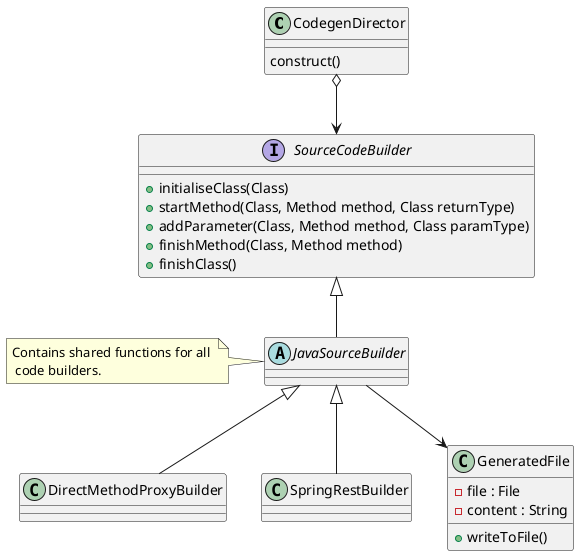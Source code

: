@startuml



Class CodegenDirector
CodegenDirector : construct()

interface SourceCodeBuilder
SourceCodeBuilder : +initialiseClass(Class)

SourceCodeBuilder : +startMethod(Class, Method method, Class returnType)
SourceCodeBuilder : +addParameter(Class, Method method, Class paramType)
SourceCodeBuilder : +finishMethod(Class, Method method)
SourceCodeBuilder : +finishClass()

abstract class JavaSourceBuilder
note left: Contains shared functions for all \n code builders.

Class DirectMethodProxyBuilder
Class SpringRestBuilder

Class GeneratedFile
GeneratedFile : -file : File
GeneratedFile : -content : String
GeneratedFile : +writeToFile()

CodegenDirector o--> SourceCodeBuilder
SourceCodeBuilder <|-- JavaSourceBuilder
JavaSourceBuilder <|-- SpringRestBuilder
JavaSourceBuilder <|-- DirectMethodProxyBuilder
JavaSourceBuilder --> GeneratedFile

@enduml